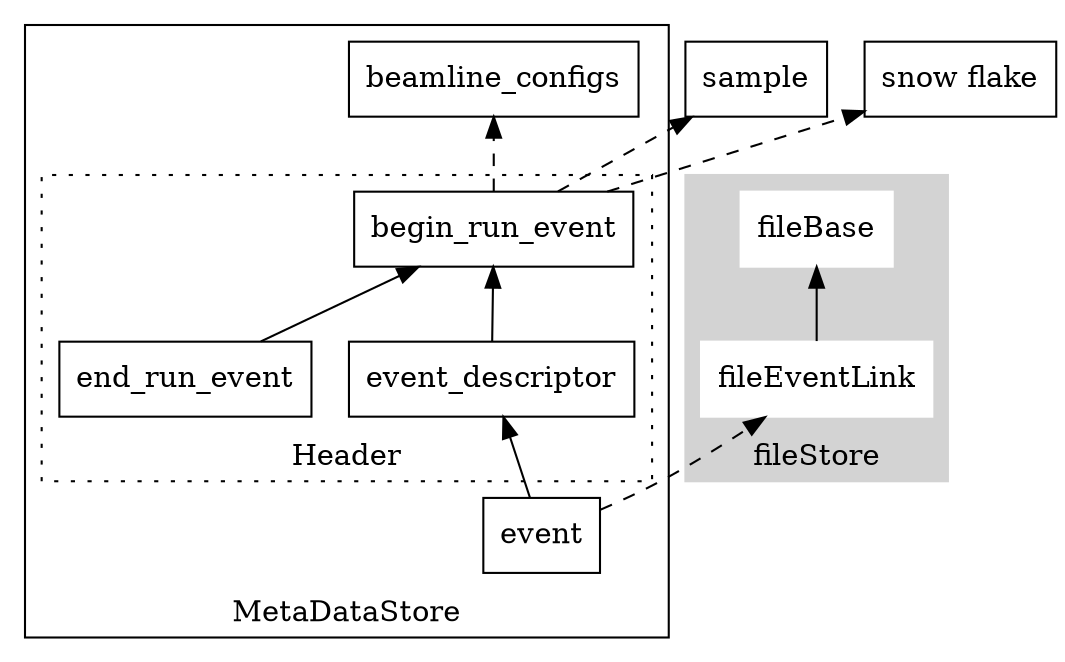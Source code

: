 digraph G {
        node [shape=rect];
        rankdir = BT;
        subgraph clusterMDS {
                label="MetaDataStore";
                style=solid;

                subgraph clusterH {
                        style=dotted;
                        color=black;
                        label = "Header";
                        begin_run_event;
                        event_descriptor;
                        end_run_event;
                }
                event;
                beamline_configs;

        }
        subgraph clusterFS {
                node [style=filled,color=white];
                style=filled;
                color=lightgrey;
                label = "fileStore";
                fileBase;
                fileEventLink -> fileBase;
        }

        event_descriptor -> begin_run_event;
        end_run_event -> begin_run_event;
        begin_run_event -> sample [style=dashed];
        begin_run_event -> other [style=dashed];
        begin_run_event -> beamline_configs [style=dashed];
        other [label="snow flake"]
        sample;

        event -> event_descriptor;
        event -> fileEventLink [style=dashed];

}
